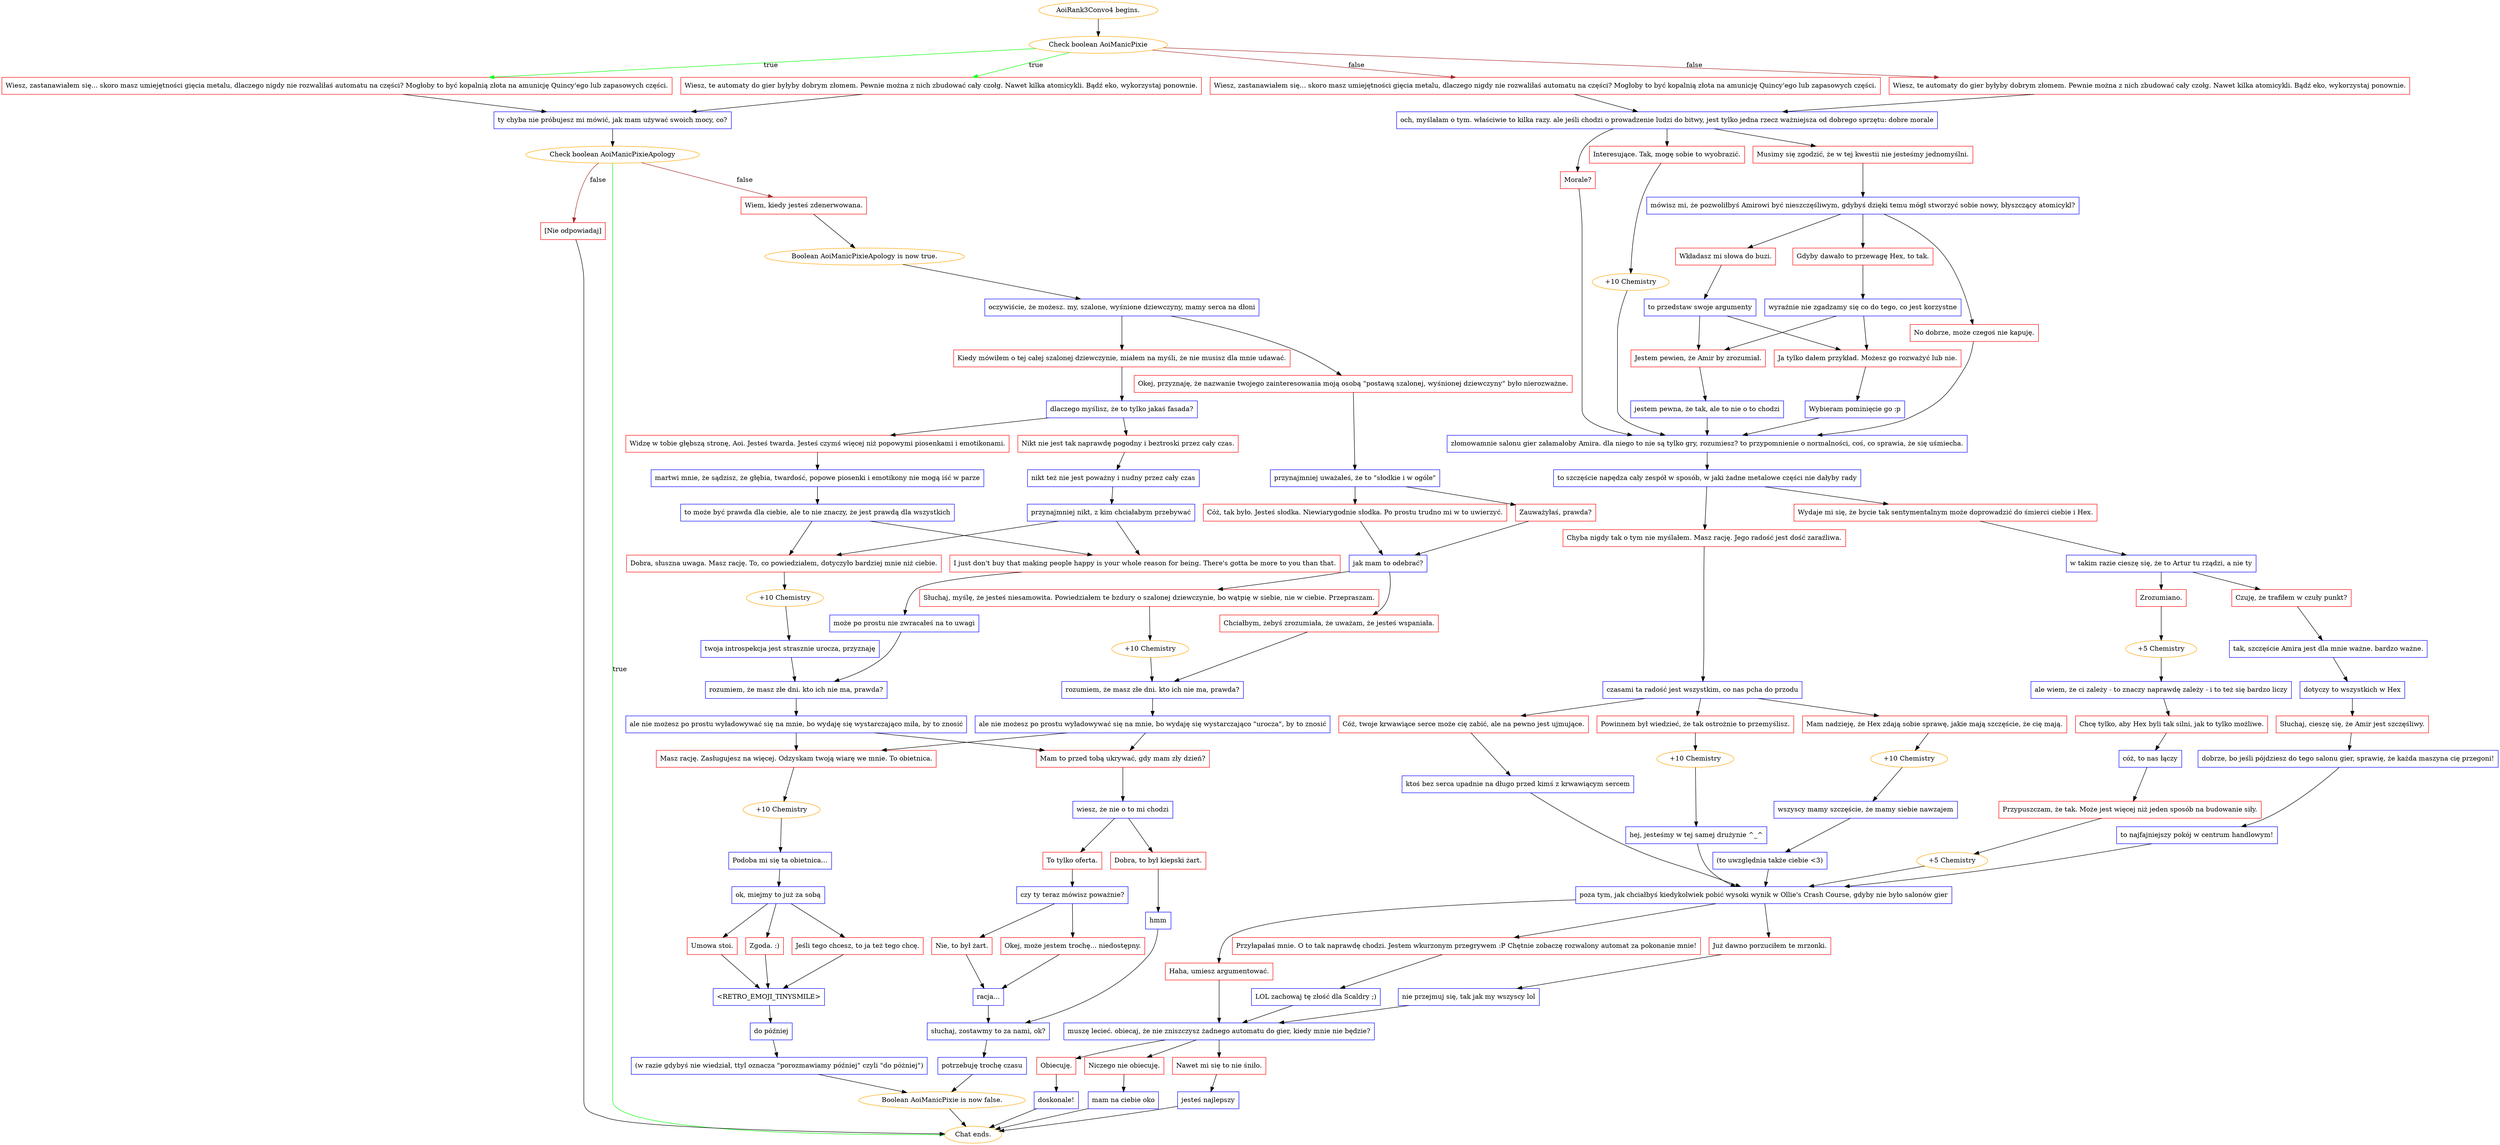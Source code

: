 digraph {
	"AoiRank3Convo4 begins." [color=orange];
		"AoiRank3Convo4 begins." -> j2492287909;
	j2492287909 [label="Check boolean AoiManicPixie",color=orange];
		j2492287909 -> j3146812319 [label=true,color=green];
		j2492287909 -> j105257031 [label=true,color=green];
		j2492287909 -> j699980987 [label=false,color=brown];
		j2492287909 -> j4032076579 [label=false,color=brown];
	j3146812319 [label="Wiesz, zastanawiałem się... skoro masz umiejętności gięcia metalu, dlaczego nigdy nie rozwaliłaś automatu na części? Mogłoby to być kopalnią złota na amunicję Quincy'ego lub zapasowych części.",shape=box,color=red];
		j3146812319 -> j2499461872;
	j105257031 [label="Wiesz, te automaty do gier byłyby dobrym złomem. Pewnie można z nich zbudować cały czołg. Nawet kilka atomicykli. Bądź eko, wykorzystaj ponownie.",shape=box,color=red];
		j105257031 -> j2499461872;
	j699980987 [label="Wiesz, zastanawiałem się... skoro masz umiejętności gięcia metalu, dlaczego nigdy nie rozwaliłaś automatu na części? Mogłoby to być kopalnią złota na amunicję Quincy'ego lub zapasowych części.",shape=box,color=red];
		j699980987 -> j1729395050;
	j4032076579 [label="Wiesz, te automaty do gier byłyby dobrym złomem. Pewnie można z nich zbudować cały czołg. Nawet kilka atomicykli. Bądź eko, wykorzystaj ponownie.",shape=box,color=red];
		j4032076579 -> j1729395050;
	j2499461872 [label="ty chyba nie próbujesz mi mówić, jak mam używać swoich mocy, co?",shape=box,color=blue];
		j2499461872 -> j3889849912;
	j1729395050 [label="och, myślałam o tym. właściwie to kilka razy. ale jeśli chodzi o prowadzenie ludzi do bitwy, jest tylko jedna rzecz ważniejsza od dobrego sprzętu: dobre morale",shape=box,color=blue];
		j1729395050 -> j506666917;
		j1729395050 -> j1768828621;
		j1729395050 -> j2482328087;
	j3889849912 [label="Check boolean AoiManicPixieApology",color=orange];
		j3889849912 -> "Chat ends." [label=true,color=green];
		j3889849912 -> j3407208127 [label=false,color=brown];
		j3889849912 -> j217476357 [label=false,color=brown];
	j506666917 [label="Morale?",shape=box,color=red];
		j506666917 -> j2556938337;
	j1768828621 [label="Interesujące. Tak, mogę sobie to wyobrazić.",shape=box,color=red];
		j1768828621 -> j547518002;
	j2482328087 [label="Musimy się zgodzić, że w tej kwestii nie jesteśmy jednomyślni.",shape=box,color=red];
		j2482328087 -> j4213175496;
	"Chat ends." [color=orange];
	j3407208127 [label="Wiem, kiedy jesteś zdenerwowana.",shape=box,color=red];
		j3407208127 -> j2743276422;
	j217476357 [label="[Nie odpowiadaj]",shape=box,color=red];
		j217476357 -> "Chat ends.";
	j2556938337 [label="złomowamnie salonu gier załamałoby Amira. dla niego to nie są tylko gry, rozumiesz? to przypomnienie o normalności, coś, co sprawia, że się uśmiecha.",shape=box,color=blue];
		j2556938337 -> j3406829571;
	j547518002 [label="+10 Chemistry",color=orange];
		j547518002 -> j2556938337;
	j4213175496 [label="mówisz mi, że pozwoliłbyś Amirowi być nieszczęśliwym, gdybyś dzięki temu mógł stworzyć sobie nowy, błyszczący atomicykl?",shape=box,color=blue];
		j4213175496 -> j1376235699;
		j4213175496 -> j1816431064;
		j4213175496 -> j3964196596;
	j2743276422 [label="Boolean AoiManicPixieApology is now true.",color=orange];
		j2743276422 -> j1812159278;
	j3406829571 [label="to szczęście napędza cały zespół w sposób, w jaki żadne metalowe części nie dałyby rady",shape=box,color=blue];
		j3406829571 -> j1144446803;
		j3406829571 -> j2730075164;
	j1376235699 [label="Gdyby dawało to przewagę Hex, to tak.",shape=box,color=red];
		j1376235699 -> j2884526903;
	j1816431064 [label="Wkładasz mi słowa do buzi.",shape=box,color=red];
		j1816431064 -> j3070715542;
	j3964196596 [label="No dobrze, może czegoś nie kapuję.",shape=box,color=red];
		j3964196596 -> j2556938337;
	j1812159278 [label="oczywiście, że możesz. my, szalone, wyśnione dziewczyny, mamy serca na dłoni",shape=box,color=blue];
		j1812159278 -> j320366077;
		j1812159278 -> j2845097595;
	j1144446803 [label="Chyba nigdy tak o tym nie myślałem. Masz rację. Jego radość jest dość zaraźliwa.",shape=box,color=red];
		j1144446803 -> j3695552780;
	j2730075164 [label="Wydaje mi się, że bycie tak sentymentalnym może doprowadzić do śmierci ciebie i Hex.",shape=box,color=red];
		j2730075164 -> j1512597097;
	j2884526903 [label="wyraźnie nie zgadzamy się co do tego, co jest korzystne",shape=box,color=blue];
		j2884526903 -> j719110562;
		j2884526903 -> j2808033461;
	j3070715542 [label="to przedstaw swoje argumenty",shape=box,color=blue];
		j3070715542 -> j719110562;
		j3070715542 -> j2808033461;
	j320366077 [label="Okej, przyznaję, że nazwanie twojego zainteresowania moją osobą \"postawą szalonej, wyśnionej dziewczyny\" było nierozważne.",shape=box,color=red];
		j320366077 -> j4288821834;
	j2845097595 [label="Kiedy mówiłem o tej całej szalonej dziewczynie, miałem na myśli, że nie musisz dla mnie udawać.",shape=box,color=red];
		j2845097595 -> j3547307720;
	j3695552780 [label="czasami ta radość jest wszystkim, co nas pcha do przodu",shape=box,color=blue];
		j3695552780 -> j1829309230;
		j3695552780 -> j914317861;
		j3695552780 -> j4119429444;
	j1512597097 [label="w takim razie cieszę się, że to Artur tu rządzi, a nie ty",shape=box,color=blue];
		j1512597097 -> j373883760;
		j1512597097 -> j2536770885;
	j719110562 [label="Ja tylko dałem przykład. Możesz go rozważyć lub nie.",shape=box,color=red];
		j719110562 -> j251980690;
	j2808033461 [label="Jestem pewien, że Amir by zrozumiał.",shape=box,color=red];
		j2808033461 -> j706691692;
	j4288821834 [label="przynajmniej uważałeś, że to \"słodkie i w ogóle\"",shape=box,color=blue];
		j4288821834 -> j2440694763;
		j4288821834 -> j848429192;
	j3547307720 [label="dlaczego myślisz, że to tylko jakaś fasada?",shape=box,color=blue];
		j3547307720 -> j3514619414;
		j3547307720 -> j391389926;
	j1829309230 [label="Powinnem był wiedzieć, że tak ostrożnie to przemyślisz.",shape=box,color=red];
		j1829309230 -> j3779485806;
	j914317861 [label="Mam nadzieję, że Hex zdają sobie sprawę, jakie mają szczęście, że cię mają.",shape=box,color=red];
		j914317861 -> j3555361868;
	j4119429444 [label="Cóż, twoje krwawiące serce może cię zabić, ale na pewno jest ujmujące.",shape=box,color=red];
		j4119429444 -> j3703098546;
	j373883760 [label="Zrozumiano.",shape=box,color=red];
		j373883760 -> j2549232095;
	j2536770885 [label="Czuję, że trafiłem w czuły punkt?",shape=box,color=red];
		j2536770885 -> j3219668732;
	j251980690 [label="Wybieram pominięcie go :p",shape=box,color=blue];
		j251980690 -> j2556938337;
	j706691692 [label="jestem pewna, że tak, ale to nie o to chodzi",shape=box,color=blue];
		j706691692 -> j2556938337;
	j2440694763 [label="Cóż, tak było. Jesteś słodka. Niewiarygodnie słodka. Po prostu trudno mi w to uwierzyć.",shape=box,color=red];
		j2440694763 -> j687879041;
	j848429192 [label="Zauważyłaś, prawda?",shape=box,color=red];
		j848429192 -> j687879041;
	j3514619414 [label="Nikt nie jest tak naprawdę pogodny i beztroski przez cały czas.",shape=box,color=red];
		j3514619414 -> j670514184;
	j391389926 [label="Widzę w tobie głębszą stronę, Aoi. Jesteś twarda. Jesteś czymś więcej niż popowymi piosenkami i emotikonami.",shape=box,color=red];
		j391389926 -> j3623598045;
	j3779485806 [label="+10 Chemistry",color=orange];
		j3779485806 -> j2060440564;
	j3555361868 [label="+10 Chemistry",color=orange];
		j3555361868 -> j763813608;
	j3703098546 [label="ktoś bez serca upadnie na długo przed kimś z krwawiącym sercem",shape=box,color=blue];
		j3703098546 -> j1933147079;
	j2549232095 [label="+5 Chemistry",color=orange];
		j2549232095 -> j3097607899;
	j3219668732 [label="tak, szczęście Amira jest dla mnie ważne. bardzo ważne.",shape=box,color=blue];
		j3219668732 -> j1539931441;
	j687879041 [label="jak mam to odebrać?",shape=box,color=blue];
		j687879041 -> j3851421870;
		j687879041 -> j1031919745;
	j670514184 [label="nikt też nie jest poważny i nudny przez cały czas",shape=box,color=blue];
		j670514184 -> j4007410575;
	j3623598045 [label="martwi mnie, że sądzisz, że głębia, twardość, popowe piosenki i emotikony nie mogą iść w parze",shape=box,color=blue];
		j3623598045 -> j689614950;
	j2060440564 [label="hej, jesteśmy w tej samej drużynie ^_^",shape=box,color=blue];
		j2060440564 -> j1933147079;
	j763813608 [label="wszyscy mamy szczęście, że mamy siebie nawzajem",shape=box,color=blue];
		j763813608 -> j3919327800;
	j1933147079 [label="poza tym, jak chciałbyś kiedykolwiek pobić wysoki wynik w Ollie's Crash Course, gdyby nie było salonów gier",shape=box,color=blue];
		j1933147079 -> j2421646603;
		j1933147079 -> j2469484144;
		j1933147079 -> j3885151143;
	j3097607899 [label="ale wiem, że ci zależy - to znaczy naprawdę zależy - i to też się bardzo liczy",shape=box,color=blue];
		j3097607899 -> j50811539;
	j1539931441 [label="dotyczy to wszystkich w Hex",shape=box,color=blue];
		j1539931441 -> j3778381905;
	j3851421870 [label="Słuchaj, myślę, że jesteś niesamowita. Powiedziałem te bzdury o szalonej dziewczynie, bo wątpię w siebie, nie w ciebie. Przepraszam.",shape=box,color=red];
		j3851421870 -> j1848123877;
	j1031919745 [label="Chciałbym, żebyś zrozumiała, że uważam, że jesteś wspaniała.",shape=box,color=red];
		j1031919745 -> j3434590006;
	j4007410575 [label="przynajmniej nikt, z kim chciałabym przebywać",shape=box,color=blue];
		j4007410575 -> j1377532009;
		j4007410575 -> j2356574047;
	j689614950 [label="to może być prawda dla ciebie, ale to nie znaczy, że jest prawdą dla wszystkich",shape=box,color=blue];
		j689614950 -> j2356574047;
		j689614950 -> j1377532009;
	j3919327800 [label="(to uwzględnia także ciebie <3)",shape=box,color=blue];
		j3919327800 -> j1933147079;
	j2421646603 [label="Przyłapałaś mnie. O to tak naprawdę chodzi. Jestem wkurzonym przegrywem :P Chętnie zobaczę rozwalony automat za pokonanie mnie!",shape=box,color=red];
		j2421646603 -> j3820372390;
	j2469484144 [label="Haha, umiesz argumentować.",shape=box,color=red];
		j2469484144 -> j1301276165;
	j3885151143 [label="Już dawno porzuciłem te mrzonki.",shape=box,color=red];
		j3885151143 -> j469603903;
	j50811539 [label="Chcę tylko, aby Hex byli tak silni, jak to tylko możliwe.",shape=box,color=red];
		j50811539 -> j3155186895;
	j3778381905 [label="Słuchaj, cieszę się, że Amir jest szczęśliwy.",shape=box,color=red];
		j3778381905 -> j2868987090;
	j1848123877 [label="+10 Chemistry",color=orange];
		j1848123877 -> j3434590006;
	j3434590006 [label="rozumiem, że masz złe dni. kto ich nie ma, prawda?",shape=box,color=blue];
		j3434590006 -> j299979696;
	j1377532009 [label="I just don't buy that making people happy is your whole reason for being. There's gotta be more to you than that.",shape=box,color=red];
		j1377532009 -> j2466638189;
	j2356574047 [label="Dobra, słuszna uwaga. Masz rację. To, co powiedziałem, dotyczyło bardziej mnie niż ciebie.",shape=box,color=red];
		j2356574047 -> j2327807213;
	j3820372390 [label="LOL zachowaj tę złość dla Scaldry ;)",shape=box,color=blue];
		j3820372390 -> j1301276165;
	j1301276165 [label="muszę lecieć. obiecaj, że nie zniszczysz żadnego automatu do gier, kiedy mnie nie będzie?",shape=box,color=blue];
		j1301276165 -> j4213226018;
		j1301276165 -> j2169672907;
		j1301276165 -> j3289826919;
	j469603903 [label="nie przejmuj się, tak jak my wszyscy lol",shape=box,color=blue];
		j469603903 -> j1301276165;
	j3155186895 [label="cóż, to nas łączy",shape=box,color=blue];
		j3155186895 -> j2139336002;
	j2868987090 [label="dobrze, bo jeśli pójdziesz do tego salonu gier, sprawię, że każda maszyna cię przegoni!",shape=box,color=blue];
		j2868987090 -> j503285986;
	j299979696 [label="ale nie możesz po prostu wyładowywać się na mnie, bo wydaję się wystarczająco \"urocza\", by to znosić",shape=box,color=blue];
		j299979696 -> j134998531;
		j299979696 -> j2354728012;
	j2466638189 [label="może po prostu nie zwracałeś na to uwagi",shape=box,color=blue];
		j2466638189 -> j3766322248;
	j2327807213 [label="+10 Chemistry",color=orange];
		j2327807213 -> j2713398833;
	j4213226018 [label="Obiecuję.",shape=box,color=red];
		j4213226018 -> j991695310;
	j2169672907 [label="Niczego nie obiecuję.",shape=box,color=red];
		j2169672907 -> j2618506394;
	j3289826919 [label="Nawet mi się to nie śniło.",shape=box,color=red];
		j3289826919 -> j3357129109;
	j2139336002 [label="Przypuszczam, że tak. Może jest więcej niż jeden sposób na budowanie siły.",shape=box,color=red];
		j2139336002 -> j3944886340;
	j503285986 [label="to najfajniejszy pokój w centrum handlowym!",shape=box,color=blue];
		j503285986 -> j1933147079;
	j134998531 [label="Masz rację. Zasługujesz na więcej. Odzyskam twoją wiarę we mnie. To obietnica.",shape=box,color=red];
		j134998531 -> j2613809459;
	j2354728012 [label="Mam to przed tobą ukrywać, gdy mam zły dzień?",shape=box,color=red];
		j2354728012 -> j3631771064;
	j3766322248 [label="rozumiem, że masz złe dni. kto ich nie ma, prawda?",shape=box,color=blue];
		j3766322248 -> j481053148;
	j2713398833 [label="twoja introspekcja jest strasznie urocza, przyznaję",shape=box,color=blue];
		j2713398833 -> j3766322248;
	j991695310 [label="doskonale!",shape=box,color=blue];
		j991695310 -> "Chat ends.";
	j2618506394 [label="mam na ciebie oko",shape=box,color=blue];
		j2618506394 -> "Chat ends.";
	j3357129109 [label="jesteś najlepszy",shape=box,color=blue];
		j3357129109 -> "Chat ends.";
	j3944886340 [label="+5 Chemistry",color=orange];
		j3944886340 -> j1933147079;
	j2613809459 [label="+10 Chemistry",color=orange];
		j2613809459 -> j3004930095;
	j3631771064 [label="wiesz, że nie o to mi chodzi",shape=box,color=blue];
		j3631771064 -> j3254477526;
		j3631771064 -> j2736218706;
	j481053148 [label="ale nie możesz po prostu wyładowywać się na mnie, bo wydaję się wystarczająco miła, by to znosić",shape=box,color=blue];
		j481053148 -> j134998531;
		j481053148 -> j2354728012;
	j3004930095 [label="Podoba mi się ta obietnica...",shape=box,color=blue];
		j3004930095 -> j3969673408;
	j3254477526 [label="To tylko oferta.",shape=box,color=red];
		j3254477526 -> j988231266;
	j2736218706 [label="Dobra, to był kiepski żart.",shape=box,color=red];
		j2736218706 -> j138331551;
	j3969673408 [label="ok, miejmy to już za sobą",shape=box,color=blue];
		j3969673408 -> j2678735854;
		j3969673408 -> j2220306661;
		j3969673408 -> j1939380611;
	j988231266 [label="czy ty teraz mówisz poważnie?",shape=box,color=blue];
		j988231266 -> j2662482404;
		j988231266 -> j3146638777;
	j138331551 [label="hmm",shape=box,color=blue];
		j138331551 -> j1276372127;
	j2678735854 [label="Umowa stoi.",shape=box,color=red];
		j2678735854 -> j3803473016;
	j2220306661 [label="Zgoda. :)",shape=box,color=red];
		j2220306661 -> j3803473016;
	j1939380611 [label="Jeśli tego chcesz, to ja też tego chcę.",shape=box,color=red];
		j1939380611 -> j3803473016;
	j2662482404 [label="Okej, może jestem trochę... niedostępny.",shape=box,color=red];
		j2662482404 -> j2985496328;
	j3146638777 [label="Nie, to był żart.",shape=box,color=red];
		j3146638777 -> j2985496328;
	j1276372127 [label="słuchaj, zostawmy to za nami, ok?",shape=box,color=blue];
		j1276372127 -> j1980608447;
	j3803473016 [label="<RETRO_EMOJI_TINYSMILE>",shape=box,color=blue];
		j3803473016 -> j3359639019;
	j2985496328 [label="racja...",shape=box,color=blue];
		j2985496328 -> j1276372127;
	j1980608447 [label="potrzebuję trochę czasu",shape=box,color=blue];
		j1980608447 -> j2477397060;
	j3359639019 [label="do później",shape=box,color=blue];
		j3359639019 -> j1572656044;
	j2477397060 [label="Boolean AoiManicPixie is now false.",color=orange];
		j2477397060 -> "Chat ends.";
	j1572656044 [label="(w razie gdybyś nie wiedział, ttyl oznacza \"porozmawiamy później\" czyli \"do póżniej\")",shape=box,color=blue];
		j1572656044 -> j2477397060;
}